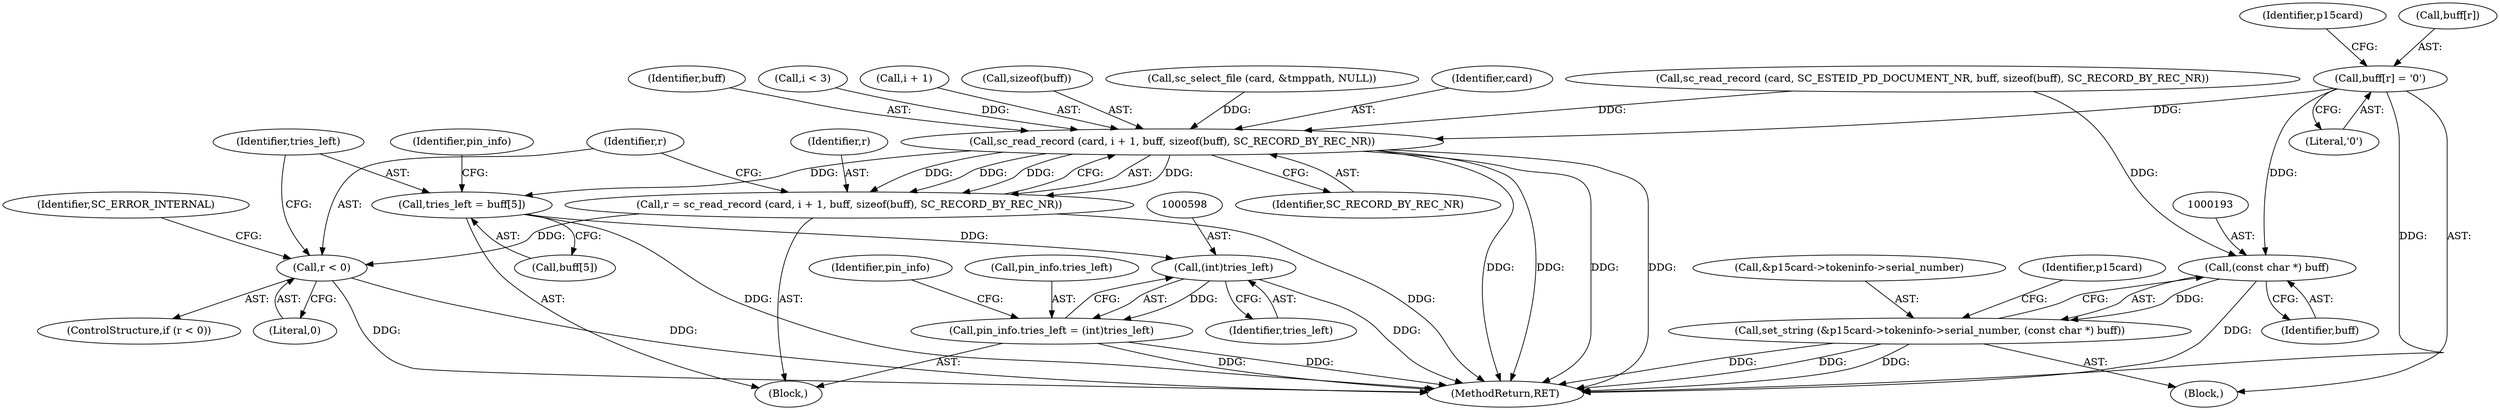 digraph "1_OpenSC_360e95d45ac4123255a4c796db96337f332160ad#diff-d643a0fa169471dbf2912f4866dc49c5_4@del" {
"1000180" [label="(Call,buff[r] = '\0')"];
"1000192" [label="(Call,(const char *) buff)"];
"1000185" [label="(Call,set_string (&p15card->tokeninfo->serial_number, (const char *) buff))"];
"1000481" [label="(Call,sc_read_record (card, i + 1, buff, sizeof(buff), SC_RECORD_BY_REC_NR))"];
"1000479" [label="(Call,r = sc_read_record (card, i + 1, buff, sizeof(buff), SC_RECORD_BY_REC_NR))"];
"1000491" [label="(Call,r < 0)"];
"1000496" [label="(Call,tries_left = buff[5])"];
"1000597" [label="(Call,(int)tries_left)"];
"1000593" [label="(Call,pin_info.tries_left = (int)tries_left)"];
"1000111" [label="(Block,)"];
"1000498" [label="(Call,buff[5])"];
"1000428" [label="(Call,sc_select_file (card, &tmppath, NULL))"];
"1000597" [label="(Call,(int)tries_left)"];
"1000504" [label="(Identifier,pin_info)"];
"1000192" [label="(Call,(const char *) buff)"];
"1000480" [label="(Identifier,r)"];
"1000189" [label="(Identifier,p15card)"];
"1000593" [label="(Call,pin_info.tries_left = (int)tries_left)"];
"1000181" [label="(Call,buff[r])"];
"1000483" [label="(Call,i + 1)"];
"1000495" [label="(Identifier,SC_ERROR_INTERNAL)"];
"1000487" [label="(Call,sizeof(buff))"];
"1000184" [label="(Literal,'\0')"];
"1000602" [label="(Identifier,pin_info)"];
"1000166" [label="(Call,sc_read_record (card, SC_ESTEID_PD_DOCUMENT_NR, buff, sizeof(buff), SC_RECORD_BY_REC_NR))"];
"1000186" [label="(Call,&p15card->tokeninfo->serial_number)"];
"1000594" [label="(Call,pin_info.tries_left)"];
"1000198" [label="(Identifier,p15card)"];
"1000481" [label="(Call,sc_read_record (card, i + 1, buff, sizeof(buff), SC_RECORD_BY_REC_NR))"];
"1000180" [label="(Call,buff[r] = '\0')"];
"1000479" [label="(Call,r = sc_read_record (card, i + 1, buff, sizeof(buff), SC_RECORD_BY_REC_NR))"];
"1000490" [label="(ControlStructure,if (r < 0))"];
"1000194" [label="(Identifier,buff)"];
"1000496" [label="(Call,tries_left = buff[5])"];
"1000492" [label="(Identifier,r)"];
"1000448" [label="(Block,)"];
"1000493" [label="(Literal,0)"];
"1000489" [label="(Identifier,SC_RECORD_BY_REC_NR)"];
"1000827" [label="(MethodReturn,RET)"];
"1000491" [label="(Call,r < 0)"];
"1000482" [label="(Identifier,card)"];
"1000185" [label="(Call,set_string (&p15card->tokeninfo->serial_number, (const char *) buff))"];
"1000486" [label="(Identifier,buff)"];
"1000443" [label="(Call,i < 3)"];
"1000599" [label="(Identifier,tries_left)"];
"1000497" [label="(Identifier,tries_left)"];
"1000180" -> "1000111"  [label="AST: "];
"1000180" -> "1000184"  [label="CFG: "];
"1000181" -> "1000180"  [label="AST: "];
"1000184" -> "1000180"  [label="AST: "];
"1000189" -> "1000180"  [label="CFG: "];
"1000180" -> "1000827"  [label="DDG: "];
"1000180" -> "1000192"  [label="DDG: "];
"1000180" -> "1000481"  [label="DDG: "];
"1000192" -> "1000185"  [label="AST: "];
"1000192" -> "1000194"  [label="CFG: "];
"1000193" -> "1000192"  [label="AST: "];
"1000194" -> "1000192"  [label="AST: "];
"1000185" -> "1000192"  [label="CFG: "];
"1000192" -> "1000827"  [label="DDG: "];
"1000192" -> "1000185"  [label="DDG: "];
"1000166" -> "1000192"  [label="DDG: "];
"1000185" -> "1000111"  [label="AST: "];
"1000186" -> "1000185"  [label="AST: "];
"1000198" -> "1000185"  [label="CFG: "];
"1000185" -> "1000827"  [label="DDG: "];
"1000185" -> "1000827"  [label="DDG: "];
"1000185" -> "1000827"  [label="DDG: "];
"1000481" -> "1000479"  [label="AST: "];
"1000481" -> "1000489"  [label="CFG: "];
"1000482" -> "1000481"  [label="AST: "];
"1000483" -> "1000481"  [label="AST: "];
"1000486" -> "1000481"  [label="AST: "];
"1000487" -> "1000481"  [label="AST: "];
"1000489" -> "1000481"  [label="AST: "];
"1000479" -> "1000481"  [label="CFG: "];
"1000481" -> "1000827"  [label="DDG: "];
"1000481" -> "1000827"  [label="DDG: "];
"1000481" -> "1000827"  [label="DDG: "];
"1000481" -> "1000827"  [label="DDG: "];
"1000481" -> "1000479"  [label="DDG: "];
"1000481" -> "1000479"  [label="DDG: "];
"1000481" -> "1000479"  [label="DDG: "];
"1000481" -> "1000479"  [label="DDG: "];
"1000428" -> "1000481"  [label="DDG: "];
"1000443" -> "1000481"  [label="DDG: "];
"1000166" -> "1000481"  [label="DDG: "];
"1000481" -> "1000496"  [label="DDG: "];
"1000479" -> "1000448"  [label="AST: "];
"1000480" -> "1000479"  [label="AST: "];
"1000492" -> "1000479"  [label="CFG: "];
"1000479" -> "1000827"  [label="DDG: "];
"1000479" -> "1000491"  [label="DDG: "];
"1000491" -> "1000490"  [label="AST: "];
"1000491" -> "1000493"  [label="CFG: "];
"1000492" -> "1000491"  [label="AST: "];
"1000493" -> "1000491"  [label="AST: "];
"1000495" -> "1000491"  [label="CFG: "];
"1000497" -> "1000491"  [label="CFG: "];
"1000491" -> "1000827"  [label="DDG: "];
"1000491" -> "1000827"  [label="DDG: "];
"1000496" -> "1000448"  [label="AST: "];
"1000496" -> "1000498"  [label="CFG: "];
"1000497" -> "1000496"  [label="AST: "];
"1000498" -> "1000496"  [label="AST: "];
"1000504" -> "1000496"  [label="CFG: "];
"1000496" -> "1000827"  [label="DDG: "];
"1000496" -> "1000597"  [label="DDG: "];
"1000597" -> "1000593"  [label="AST: "];
"1000597" -> "1000599"  [label="CFG: "];
"1000598" -> "1000597"  [label="AST: "];
"1000599" -> "1000597"  [label="AST: "];
"1000593" -> "1000597"  [label="CFG: "];
"1000597" -> "1000827"  [label="DDG: "];
"1000597" -> "1000593"  [label="DDG: "];
"1000593" -> "1000448"  [label="AST: "];
"1000594" -> "1000593"  [label="AST: "];
"1000602" -> "1000593"  [label="CFG: "];
"1000593" -> "1000827"  [label="DDG: "];
"1000593" -> "1000827"  [label="DDG: "];
}
